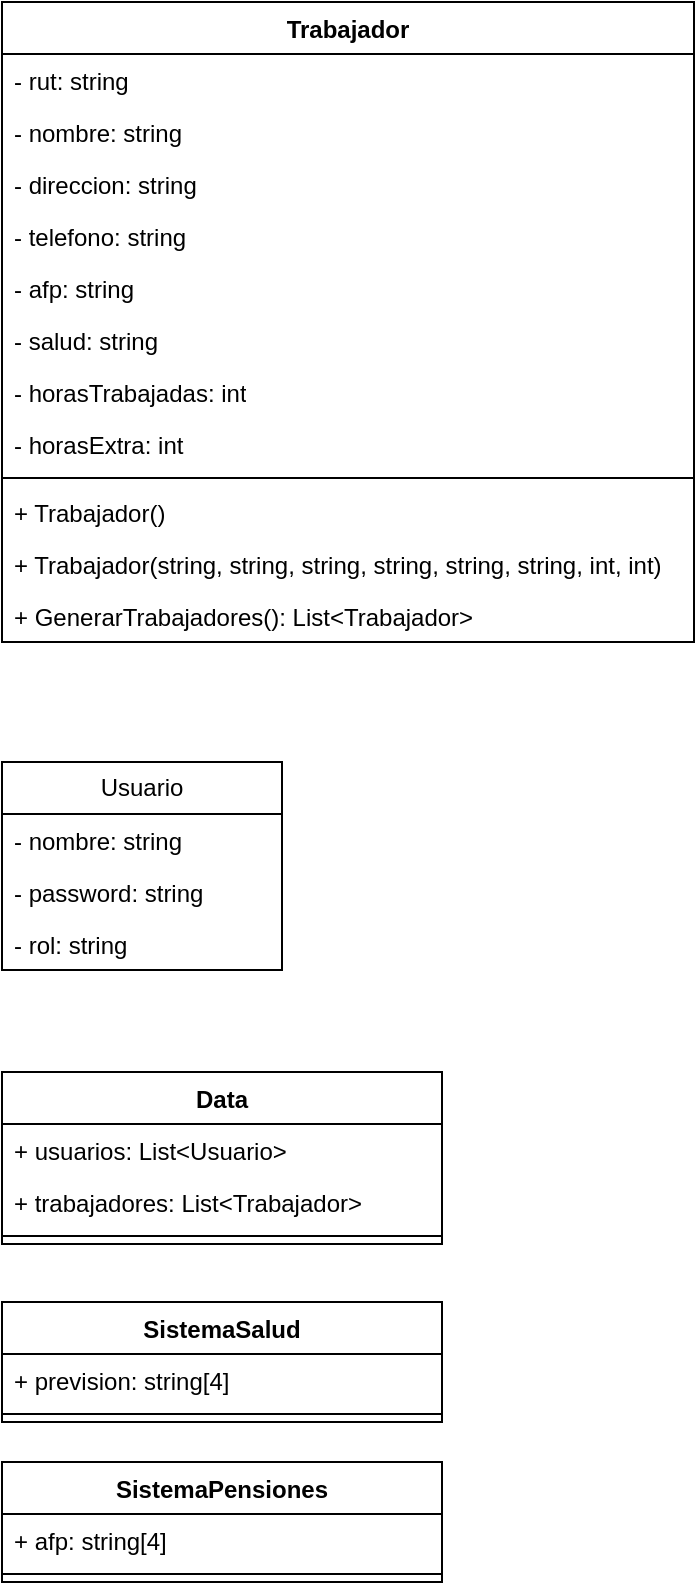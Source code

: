 <mxfile version="22.0.6" type="device" pages="3">
  <diagram id="C5RBs43oDa-KdzZeNtuy" name="CapaData">
    <mxGraphModel dx="784" dy="1261" grid="1" gridSize="10" guides="1" tooltips="1" connect="1" arrows="1" fold="1" page="1" pageScale="1" pageWidth="827" pageHeight="1169" math="0" shadow="0">
      <root>
        <mxCell id="WIyWlLk6GJQsqaUBKTNV-0" />
        <mxCell id="WIyWlLk6GJQsqaUBKTNV-1" parent="WIyWlLk6GJQsqaUBKTNV-0" />
        <mxCell id="XAJSFMQPW76gHxzVtx9l-5" value="Trabajador" style="swimlane;fontStyle=1;align=center;verticalAlign=top;childLayout=stackLayout;horizontal=1;startSize=26;horizontalStack=0;resizeParent=1;resizeParentMax=0;resizeLast=0;collapsible=1;marginBottom=0;whiteSpace=wrap;html=1;" vertex="1" parent="WIyWlLk6GJQsqaUBKTNV-1">
          <mxGeometry x="90" y="50" width="346" height="320" as="geometry" />
        </mxCell>
        <mxCell id="XAJSFMQPW76gHxzVtx9l-9" value="- rut: string" style="text;strokeColor=none;fillColor=none;align=left;verticalAlign=top;spacingLeft=4;spacingRight=4;overflow=hidden;rotatable=0;points=[[0,0.5],[1,0.5]];portConstraint=eastwest;whiteSpace=wrap;html=1;" vertex="1" parent="XAJSFMQPW76gHxzVtx9l-5">
          <mxGeometry y="26" width="346" height="26" as="geometry" />
        </mxCell>
        <mxCell id="XAJSFMQPW76gHxzVtx9l-6" value="- nombre: string" style="text;strokeColor=none;fillColor=none;align=left;verticalAlign=top;spacingLeft=4;spacingRight=4;overflow=hidden;rotatable=0;points=[[0,0.5],[1,0.5]];portConstraint=eastwest;whiteSpace=wrap;html=1;" vertex="1" parent="XAJSFMQPW76gHxzVtx9l-5">
          <mxGeometry y="52" width="346" height="26" as="geometry" />
        </mxCell>
        <mxCell id="XAJSFMQPW76gHxzVtx9l-10" value="- direccion: string" style="text;strokeColor=none;fillColor=none;align=left;verticalAlign=top;spacingLeft=4;spacingRight=4;overflow=hidden;rotatable=0;points=[[0,0.5],[1,0.5]];portConstraint=eastwest;whiteSpace=wrap;html=1;" vertex="1" parent="XAJSFMQPW76gHxzVtx9l-5">
          <mxGeometry y="78" width="346" height="26" as="geometry" />
        </mxCell>
        <mxCell id="XAJSFMQPW76gHxzVtx9l-11" value="- telefono: string" style="text;strokeColor=none;fillColor=none;align=left;verticalAlign=top;spacingLeft=4;spacingRight=4;overflow=hidden;rotatable=0;points=[[0,0.5],[1,0.5]];portConstraint=eastwest;whiteSpace=wrap;html=1;" vertex="1" parent="XAJSFMQPW76gHxzVtx9l-5">
          <mxGeometry y="104" width="346" height="26" as="geometry" />
        </mxCell>
        <mxCell id="XAJSFMQPW76gHxzVtx9l-12" value="- afp: string" style="text;strokeColor=none;fillColor=none;align=left;verticalAlign=top;spacingLeft=4;spacingRight=4;overflow=hidden;rotatable=0;points=[[0,0.5],[1,0.5]];portConstraint=eastwest;whiteSpace=wrap;html=1;" vertex="1" parent="XAJSFMQPW76gHxzVtx9l-5">
          <mxGeometry y="130" width="346" height="26" as="geometry" />
        </mxCell>
        <mxCell id="XAJSFMQPW76gHxzVtx9l-13" value="- salud: string" style="text;strokeColor=none;fillColor=none;align=left;verticalAlign=top;spacingLeft=4;spacingRight=4;overflow=hidden;rotatable=0;points=[[0,0.5],[1,0.5]];portConstraint=eastwest;whiteSpace=wrap;html=1;" vertex="1" parent="XAJSFMQPW76gHxzVtx9l-5">
          <mxGeometry y="156" width="346" height="26" as="geometry" />
        </mxCell>
        <mxCell id="XAJSFMQPW76gHxzVtx9l-14" value="- horasTrabajadas: int" style="text;strokeColor=none;fillColor=none;align=left;verticalAlign=top;spacingLeft=4;spacingRight=4;overflow=hidden;rotatable=0;points=[[0,0.5],[1,0.5]];portConstraint=eastwest;whiteSpace=wrap;html=1;" vertex="1" parent="XAJSFMQPW76gHxzVtx9l-5">
          <mxGeometry y="182" width="346" height="26" as="geometry" />
        </mxCell>
        <mxCell id="XAJSFMQPW76gHxzVtx9l-15" value="- horasExtra: int" style="text;strokeColor=none;fillColor=none;align=left;verticalAlign=top;spacingLeft=4;spacingRight=4;overflow=hidden;rotatable=0;points=[[0,0.5],[1,0.5]];portConstraint=eastwest;whiteSpace=wrap;html=1;" vertex="1" parent="XAJSFMQPW76gHxzVtx9l-5">
          <mxGeometry y="208" width="346" height="26" as="geometry" />
        </mxCell>
        <mxCell id="XAJSFMQPW76gHxzVtx9l-7" value="" style="line;strokeWidth=1;fillColor=none;align=left;verticalAlign=middle;spacingTop=-1;spacingLeft=3;spacingRight=3;rotatable=0;labelPosition=right;points=[];portConstraint=eastwest;strokeColor=inherit;" vertex="1" parent="XAJSFMQPW76gHxzVtx9l-5">
          <mxGeometry y="234" width="346" height="8" as="geometry" />
        </mxCell>
        <mxCell id="XAJSFMQPW76gHxzVtx9l-8" value="+ Trabajador()" style="text;strokeColor=none;fillColor=none;align=left;verticalAlign=top;spacingLeft=4;spacingRight=4;overflow=hidden;rotatable=0;points=[[0,0.5],[1,0.5]];portConstraint=eastwest;whiteSpace=wrap;html=1;" vertex="1" parent="XAJSFMQPW76gHxzVtx9l-5">
          <mxGeometry y="242" width="346" height="26" as="geometry" />
        </mxCell>
        <mxCell id="XAJSFMQPW76gHxzVtx9l-30" value="+ Trabajador(string, string, string, string, string, string, int, int)" style="text;strokeColor=none;fillColor=none;align=left;verticalAlign=top;spacingLeft=4;spacingRight=4;overflow=hidden;rotatable=0;points=[[0,0.5],[1,0.5]];portConstraint=eastwest;whiteSpace=wrap;html=1;" vertex="1" parent="XAJSFMQPW76gHxzVtx9l-5">
          <mxGeometry y="268" width="346" height="26" as="geometry" />
        </mxCell>
        <mxCell id="XAJSFMQPW76gHxzVtx9l-31" value="+ GenerarTrabajadores():&amp;nbsp;List&amp;lt;Trabajador&amp;gt;" style="text;strokeColor=none;fillColor=none;align=left;verticalAlign=top;spacingLeft=4;spacingRight=4;overflow=hidden;rotatable=0;points=[[0,0.5],[1,0.5]];portConstraint=eastwest;whiteSpace=wrap;html=1;" vertex="1" parent="XAJSFMQPW76gHxzVtx9l-5">
          <mxGeometry y="294" width="346" height="26" as="geometry" />
        </mxCell>
        <mxCell id="XAJSFMQPW76gHxzVtx9l-32" value="Usuario" style="swimlane;fontStyle=0;childLayout=stackLayout;horizontal=1;startSize=26;fillColor=none;horizontalStack=0;resizeParent=1;resizeParentMax=0;resizeLast=0;collapsible=1;marginBottom=0;whiteSpace=wrap;html=1;" vertex="1" parent="WIyWlLk6GJQsqaUBKTNV-1">
          <mxGeometry x="90" y="430" width="140" height="104" as="geometry" />
        </mxCell>
        <mxCell id="XAJSFMQPW76gHxzVtx9l-33" value="- nombre: string" style="text;strokeColor=none;fillColor=none;align=left;verticalAlign=top;spacingLeft=4;spacingRight=4;overflow=hidden;rotatable=0;points=[[0,0.5],[1,0.5]];portConstraint=eastwest;whiteSpace=wrap;html=1;" vertex="1" parent="XAJSFMQPW76gHxzVtx9l-32">
          <mxGeometry y="26" width="140" height="26" as="geometry" />
        </mxCell>
        <mxCell id="XAJSFMQPW76gHxzVtx9l-34" value="- password: string" style="text;strokeColor=none;fillColor=none;align=left;verticalAlign=top;spacingLeft=4;spacingRight=4;overflow=hidden;rotatable=0;points=[[0,0.5],[1,0.5]];portConstraint=eastwest;whiteSpace=wrap;html=1;" vertex="1" parent="XAJSFMQPW76gHxzVtx9l-32">
          <mxGeometry y="52" width="140" height="26" as="geometry" />
        </mxCell>
        <mxCell id="XAJSFMQPW76gHxzVtx9l-35" value="- rol: string" style="text;strokeColor=none;fillColor=none;align=left;verticalAlign=top;spacingLeft=4;spacingRight=4;overflow=hidden;rotatable=0;points=[[0,0.5],[1,0.5]];portConstraint=eastwest;whiteSpace=wrap;html=1;" vertex="1" parent="XAJSFMQPW76gHxzVtx9l-32">
          <mxGeometry y="78" width="140" height="26" as="geometry" />
        </mxCell>
        <mxCell id="XAJSFMQPW76gHxzVtx9l-36" value="Data" style="swimlane;fontStyle=1;align=center;verticalAlign=top;childLayout=stackLayout;horizontal=1;startSize=26;horizontalStack=0;resizeParent=1;resizeParentMax=0;resizeLast=0;collapsible=1;marginBottom=0;whiteSpace=wrap;html=1;" vertex="1" parent="WIyWlLk6GJQsqaUBKTNV-1">
          <mxGeometry x="90" y="585" width="220" height="86" as="geometry" />
        </mxCell>
        <mxCell id="XAJSFMQPW76gHxzVtx9l-37" value="+ usuarios: List&amp;lt;Usuario&amp;gt;" style="text;strokeColor=none;fillColor=none;align=left;verticalAlign=top;spacingLeft=4;spacingRight=4;overflow=hidden;rotatable=0;points=[[0,0.5],[1,0.5]];portConstraint=eastwest;whiteSpace=wrap;html=1;" vertex="1" parent="XAJSFMQPW76gHxzVtx9l-36">
          <mxGeometry y="26" width="220" height="26" as="geometry" />
        </mxCell>
        <mxCell id="XAJSFMQPW76gHxzVtx9l-40" value="+ trabajadores: List&amp;lt;Trabajador&amp;gt;" style="text;strokeColor=none;fillColor=none;align=left;verticalAlign=top;spacingLeft=4;spacingRight=4;overflow=hidden;rotatable=0;points=[[0,0.5],[1,0.5]];portConstraint=eastwest;whiteSpace=wrap;html=1;" vertex="1" parent="XAJSFMQPW76gHxzVtx9l-36">
          <mxGeometry y="52" width="220" height="26" as="geometry" />
        </mxCell>
        <mxCell id="XAJSFMQPW76gHxzVtx9l-38" value="" style="line;strokeWidth=1;fillColor=none;align=left;verticalAlign=middle;spacingTop=-1;spacingLeft=3;spacingRight=3;rotatable=0;labelPosition=right;points=[];portConstraint=eastwest;strokeColor=inherit;" vertex="1" parent="XAJSFMQPW76gHxzVtx9l-36">
          <mxGeometry y="78" width="220" height="8" as="geometry" />
        </mxCell>
        <mxCell id="XAJSFMQPW76gHxzVtx9l-41" value="SistemaSalud" style="swimlane;fontStyle=1;align=center;verticalAlign=top;childLayout=stackLayout;horizontal=1;startSize=26;horizontalStack=0;resizeParent=1;resizeParentMax=0;resizeLast=0;collapsible=1;marginBottom=0;whiteSpace=wrap;html=1;" vertex="1" parent="WIyWlLk6GJQsqaUBKTNV-1">
          <mxGeometry x="90" y="700" width="220" height="60" as="geometry" />
        </mxCell>
        <mxCell id="XAJSFMQPW76gHxzVtx9l-42" value="+ prevision: string[4]" style="text;strokeColor=none;fillColor=none;align=left;verticalAlign=top;spacingLeft=4;spacingRight=4;overflow=hidden;rotatable=0;points=[[0,0.5],[1,0.5]];portConstraint=eastwest;whiteSpace=wrap;html=1;" vertex="1" parent="XAJSFMQPW76gHxzVtx9l-41">
          <mxGeometry y="26" width="220" height="26" as="geometry" />
        </mxCell>
        <mxCell id="XAJSFMQPW76gHxzVtx9l-44" value="" style="line;strokeWidth=1;fillColor=none;align=left;verticalAlign=middle;spacingTop=-1;spacingLeft=3;spacingRight=3;rotatable=0;labelPosition=right;points=[];portConstraint=eastwest;strokeColor=inherit;" vertex="1" parent="XAJSFMQPW76gHxzVtx9l-41">
          <mxGeometry y="52" width="220" height="8" as="geometry" />
        </mxCell>
        <mxCell id="XAJSFMQPW76gHxzVtx9l-45" value="SistemaPensiones" style="swimlane;fontStyle=1;align=center;verticalAlign=top;childLayout=stackLayout;horizontal=1;startSize=26;horizontalStack=0;resizeParent=1;resizeParentMax=0;resizeLast=0;collapsible=1;marginBottom=0;whiteSpace=wrap;html=1;" vertex="1" parent="WIyWlLk6GJQsqaUBKTNV-1">
          <mxGeometry x="90" y="780" width="220" height="60" as="geometry" />
        </mxCell>
        <mxCell id="XAJSFMQPW76gHxzVtx9l-46" value="+ afp: string[4]" style="text;strokeColor=none;fillColor=none;align=left;verticalAlign=top;spacingLeft=4;spacingRight=4;overflow=hidden;rotatable=0;points=[[0,0.5],[1,0.5]];portConstraint=eastwest;whiteSpace=wrap;html=1;" vertex="1" parent="XAJSFMQPW76gHxzVtx9l-45">
          <mxGeometry y="26" width="220" height="26" as="geometry" />
        </mxCell>
        <mxCell id="XAJSFMQPW76gHxzVtx9l-47" value="" style="line;strokeWidth=1;fillColor=none;align=left;verticalAlign=middle;spacingTop=-1;spacingLeft=3;spacingRight=3;rotatable=0;labelPosition=right;points=[];portConstraint=eastwest;strokeColor=inherit;" vertex="1" parent="XAJSFMQPW76gHxzVtx9l-45">
          <mxGeometry y="52" width="220" height="8" as="geometry" />
        </mxCell>
      </root>
    </mxGraphModel>
  </diagram>
  <diagram id="8pidH8hMxWWYiB0xFN55" name="CapaNegocios">
    <mxGraphModel dx="784" dy="1261" grid="1" gridSize="10" guides="1" tooltips="1" connect="1" arrows="1" fold="1" page="1" pageScale="1" pageWidth="827" pageHeight="1169" math="0" shadow="0">
      <root>
        <mxCell id="0" />
        <mxCell id="1" parent="0" />
        <mxCell id="aTiyrS58tH1YPJ0olT7L-1" value="Sueldo" style="swimlane;fontStyle=1;align=center;verticalAlign=top;childLayout=stackLayout;horizontal=1;startSize=26;horizontalStack=0;resizeParent=1;resizeParentMax=0;resizeLast=0;collapsible=1;marginBottom=0;whiteSpace=wrap;html=1;" vertex="1" parent="1">
          <mxGeometry x="60" y="464" width="290" height="242" as="geometry" />
        </mxCell>
        <mxCell id="aTiyrS58tH1YPJ0olT7L-2" value="- valorHora: int" style="text;strokeColor=none;fillColor=none;align=left;verticalAlign=top;spacingLeft=4;spacingRight=4;overflow=hidden;rotatable=0;points=[[0,0.5],[1,0.5]];portConstraint=eastwest;whiteSpace=wrap;html=1;" vertex="1" parent="aTiyrS58tH1YPJ0olT7L-1">
          <mxGeometry y="26" width="290" height="26" as="geometry" />
        </mxCell>
        <mxCell id="aTiyrS58tH1YPJ0olT7L-5" value="- valorExtra: int" style="text;strokeColor=none;fillColor=none;align=left;verticalAlign=top;spacingLeft=4;spacingRight=4;overflow=hidden;rotatable=0;points=[[0,0.5],[1,0.5]];portConstraint=eastwest;whiteSpace=wrap;html=1;" vertex="1" parent="aTiyrS58tH1YPJ0olT7L-1">
          <mxGeometry y="52" width="290" height="26" as="geometry" />
        </mxCell>
        <mxCell id="aTiyrS58tH1YPJ0olT7L-6" value="- afp: string" style="text;strokeColor=none;fillColor=none;align=left;verticalAlign=top;spacingLeft=4;spacingRight=4;overflow=hidden;rotatable=0;points=[[0,0.5],[1,0.5]];portConstraint=eastwest;whiteSpace=wrap;html=1;" vertex="1" parent="aTiyrS58tH1YPJ0olT7L-1">
          <mxGeometry y="78" width="290" height="26" as="geometry" />
        </mxCell>
        <mxCell id="aTiyrS58tH1YPJ0olT7L-7" value="- salud: string" style="text;strokeColor=none;fillColor=none;align=left;verticalAlign=top;spacingLeft=4;spacingRight=4;overflow=hidden;rotatable=0;points=[[0,0.5],[1,0.5]];portConstraint=eastwest;whiteSpace=wrap;html=1;" vertex="1" parent="aTiyrS58tH1YPJ0olT7L-1">
          <mxGeometry y="104" width="290" height="26" as="geometry" />
        </mxCell>
        <mxCell id="aTiyrS58tH1YPJ0olT7L-3" value="" style="line;strokeWidth=1;fillColor=none;align=left;verticalAlign=middle;spacingTop=-1;spacingLeft=3;spacingRight=3;rotatable=0;labelPosition=right;points=[];portConstraint=eastwest;strokeColor=inherit;" vertex="1" parent="aTiyrS58tH1YPJ0olT7L-1">
          <mxGeometry y="130" width="290" height="8" as="geometry" />
        </mxCell>
        <mxCell id="aTiyrS58tH1YPJ0olT7L-4" value="+ SueldoBruto(int, int): int" style="text;strokeColor=none;fillColor=none;align=left;verticalAlign=top;spacingLeft=4;spacingRight=4;overflow=hidden;rotatable=0;points=[[0,0.5],[1,0.5]];portConstraint=eastwest;whiteSpace=wrap;html=1;" vertex="1" parent="aTiyrS58tH1YPJ0olT7L-1">
          <mxGeometry y="138" width="290" height="26" as="geometry" />
        </mxCell>
        <mxCell id="aTiyrS58tH1YPJ0olT7L-8" value="+ DescuentoAfp(int, string): decimal" style="text;strokeColor=none;fillColor=none;align=left;verticalAlign=top;spacingLeft=4;spacingRight=4;overflow=hidden;rotatable=0;points=[[0,0.5],[1,0.5]];portConstraint=eastwest;whiteSpace=wrap;html=1;" vertex="1" parent="aTiyrS58tH1YPJ0olT7L-1">
          <mxGeometry y="164" width="290" height="26" as="geometry" />
        </mxCell>
        <mxCell id="aTiyrS58tH1YPJ0olT7L-9" value="+ DescuentoSalud(int, string): decimal" style="text;strokeColor=none;fillColor=none;align=left;verticalAlign=top;spacingLeft=4;spacingRight=4;overflow=hidden;rotatable=0;points=[[0,0.5],[1,0.5]];portConstraint=eastwest;whiteSpace=wrap;html=1;" vertex="1" parent="aTiyrS58tH1YPJ0olT7L-1">
          <mxGeometry y="190" width="290" height="26" as="geometry" />
        </mxCell>
        <mxCell id="aTiyrS58tH1YPJ0olT7L-10" value="+ SueldoLiquido(int, int, string, string): decimal" style="text;strokeColor=none;fillColor=none;align=left;verticalAlign=top;spacingLeft=4;spacingRight=4;overflow=hidden;rotatable=0;points=[[0,0.5],[1,0.5]];portConstraint=eastwest;whiteSpace=wrap;html=1;" vertex="1" parent="aTiyrS58tH1YPJ0olT7L-1">
          <mxGeometry y="216" width="290" height="26" as="geometry" />
        </mxCell>
        <mxCell id="aTiyrS58tH1YPJ0olT7L-11" value="HorasTrabajadasException : Exception" style="swimlane;fontStyle=1;align=center;verticalAlign=top;childLayout=stackLayout;horizontal=1;startSize=26;horizontalStack=0;resizeParent=1;resizeParentMax=0;resizeLast=0;collapsible=1;marginBottom=0;whiteSpace=wrap;html=1;" vertex="1" parent="1">
          <mxGeometry x="510" y="440" width="270" height="60" as="geometry" />
        </mxCell>
        <mxCell id="aTiyrS58tH1YPJ0olT7L-13" value="" style="line;strokeWidth=1;fillColor=none;align=left;verticalAlign=middle;spacingTop=-1;spacingLeft=3;spacingRight=3;rotatable=0;labelPosition=right;points=[];portConstraint=eastwest;strokeColor=inherit;" vertex="1" parent="aTiyrS58tH1YPJ0olT7L-11">
          <mxGeometry y="26" width="270" height="8" as="geometry" />
        </mxCell>
        <mxCell id="aTiyrS58tH1YPJ0olT7L-14" value="+ HorasTrabajadasException(string message)" style="text;strokeColor=none;fillColor=none;align=left;verticalAlign=top;spacingLeft=4;spacingRight=4;overflow=hidden;rotatable=0;points=[[0,0.5],[1,0.5]];portConstraint=eastwest;whiteSpace=wrap;html=1;" vertex="1" parent="aTiyrS58tH1YPJ0olT7L-11">
          <mxGeometry y="34" width="270" height="26" as="geometry" />
        </mxCell>
        <mxCell id="aTiyrS58tH1YPJ0olT7L-15" value="HorasExtraException: Exception" style="swimlane;fontStyle=1;align=center;verticalAlign=top;childLayout=stackLayout;horizontal=1;startSize=26;horizontalStack=0;resizeParent=1;resizeParentMax=0;resizeLast=0;collapsible=1;marginBottom=0;whiteSpace=wrap;html=1;" vertex="1" parent="1">
          <mxGeometry x="510" y="520" width="270" height="60" as="geometry" />
        </mxCell>
        <mxCell id="aTiyrS58tH1YPJ0olT7L-16" value="" style="line;strokeWidth=1;fillColor=none;align=left;verticalAlign=middle;spacingTop=-1;spacingLeft=3;spacingRight=3;rotatable=0;labelPosition=right;points=[];portConstraint=eastwest;strokeColor=inherit;" vertex="1" parent="aTiyrS58tH1YPJ0olT7L-15">
          <mxGeometry y="26" width="270" height="8" as="geometry" />
        </mxCell>
        <mxCell id="aTiyrS58tH1YPJ0olT7L-17" value="+ HorasExtraException(string message)" style="text;strokeColor=none;fillColor=none;align=left;verticalAlign=top;spacingLeft=4;spacingRight=4;overflow=hidden;rotatable=0;points=[[0,0.5],[1,0.5]];portConstraint=eastwest;whiteSpace=wrap;html=1;" vertex="1" parent="aTiyrS58tH1YPJ0olT7L-15">
          <mxGeometry y="34" width="270" height="26" as="geometry" />
        </mxCell>
        <mxCell id="aTiyrS58tH1YPJ0olT7L-18" value="AfpException: Exception" style="swimlane;fontStyle=1;align=center;verticalAlign=top;childLayout=stackLayout;horizontal=1;startSize=26;horizontalStack=0;resizeParent=1;resizeParentMax=0;resizeLast=0;collapsible=1;marginBottom=0;whiteSpace=wrap;html=1;" vertex="1" parent="1">
          <mxGeometry x="510" y="600" width="270" height="60" as="geometry" />
        </mxCell>
        <mxCell id="aTiyrS58tH1YPJ0olT7L-19" value="" style="line;strokeWidth=1;fillColor=none;align=left;verticalAlign=middle;spacingTop=-1;spacingLeft=3;spacingRight=3;rotatable=0;labelPosition=right;points=[];portConstraint=eastwest;strokeColor=inherit;" vertex="1" parent="aTiyrS58tH1YPJ0olT7L-18">
          <mxGeometry y="26" width="270" height="8" as="geometry" />
        </mxCell>
        <mxCell id="aTiyrS58tH1YPJ0olT7L-20" value="+ AfpException(string message)" style="text;strokeColor=none;fillColor=none;align=left;verticalAlign=top;spacingLeft=4;spacingRight=4;overflow=hidden;rotatable=0;points=[[0,0.5],[1,0.5]];portConstraint=eastwest;whiteSpace=wrap;html=1;" vertex="1" parent="aTiyrS58tH1YPJ0olT7L-18">
          <mxGeometry y="34" width="270" height="26" as="geometry" />
        </mxCell>
        <mxCell id="aTiyrS58tH1YPJ0olT7L-21" value="SaludException: Exception" style="swimlane;fontStyle=1;align=center;verticalAlign=top;childLayout=stackLayout;horizontal=1;startSize=26;horizontalStack=0;resizeParent=1;resizeParentMax=0;resizeLast=0;collapsible=1;marginBottom=0;whiteSpace=wrap;html=1;" vertex="1" parent="1">
          <mxGeometry x="510" y="680" width="270" height="60" as="geometry" />
        </mxCell>
        <mxCell id="aTiyrS58tH1YPJ0olT7L-22" value="" style="line;strokeWidth=1;fillColor=none;align=left;verticalAlign=middle;spacingTop=-1;spacingLeft=3;spacingRight=3;rotatable=0;labelPosition=right;points=[];portConstraint=eastwest;strokeColor=inherit;" vertex="1" parent="aTiyrS58tH1YPJ0olT7L-21">
          <mxGeometry y="26" width="270" height="8" as="geometry" />
        </mxCell>
        <mxCell id="aTiyrS58tH1YPJ0olT7L-23" value="+ SaludException(string message)" style="text;strokeColor=none;fillColor=none;align=left;verticalAlign=top;spacingLeft=4;spacingRight=4;overflow=hidden;rotatable=0;points=[[0,0.5],[1,0.5]];portConstraint=eastwest;whiteSpace=wrap;html=1;" vertex="1" parent="aTiyrS58tH1YPJ0olT7L-21">
          <mxGeometry y="34" width="270" height="26" as="geometry" />
        </mxCell>
      </root>
    </mxGraphModel>
  </diagram>
  <diagram id="bcZxQtH3NYHcUfYX5IuY" name="Página-3">
    <mxGraphModel dx="784" dy="1261" grid="1" gridSize="10" guides="1" tooltips="1" connect="1" arrows="1" fold="1" page="1" pageScale="1" pageWidth="827" pageHeight="1169" math="0" shadow="0">
      <root>
        <mxCell id="0" />
        <mxCell id="1" parent="0" />
      </root>
    </mxGraphModel>
  </diagram>
</mxfile>
